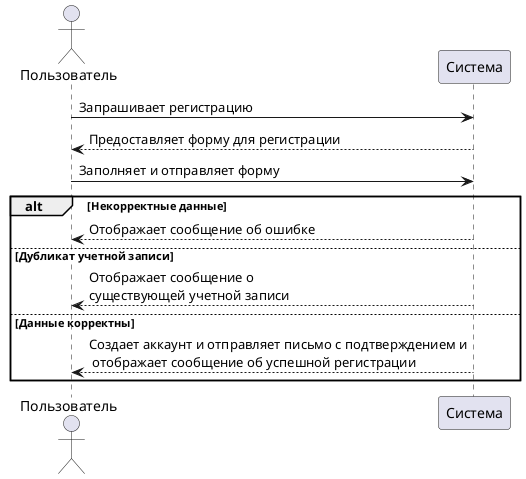@startuml
actor "Пользователь" as User
participant "Система" as System

User -> System : Запрашивает регистрацию
System --> User : Предоставляет форму для регистрации
User -> System : Заполняет и отправляет форму
alt Некорректные данные
    System --> User : Отображает сообщение об ошибке
else Дубликат учетной записи
    System --> User : Отображает сообщение о\nсуществующей учетной записи
else Данные корректны
    System --> User : Создает аккаунт и отправляет письмо с подтверждением и\n отображает сообщение об успешной регистрации
end
@enduml